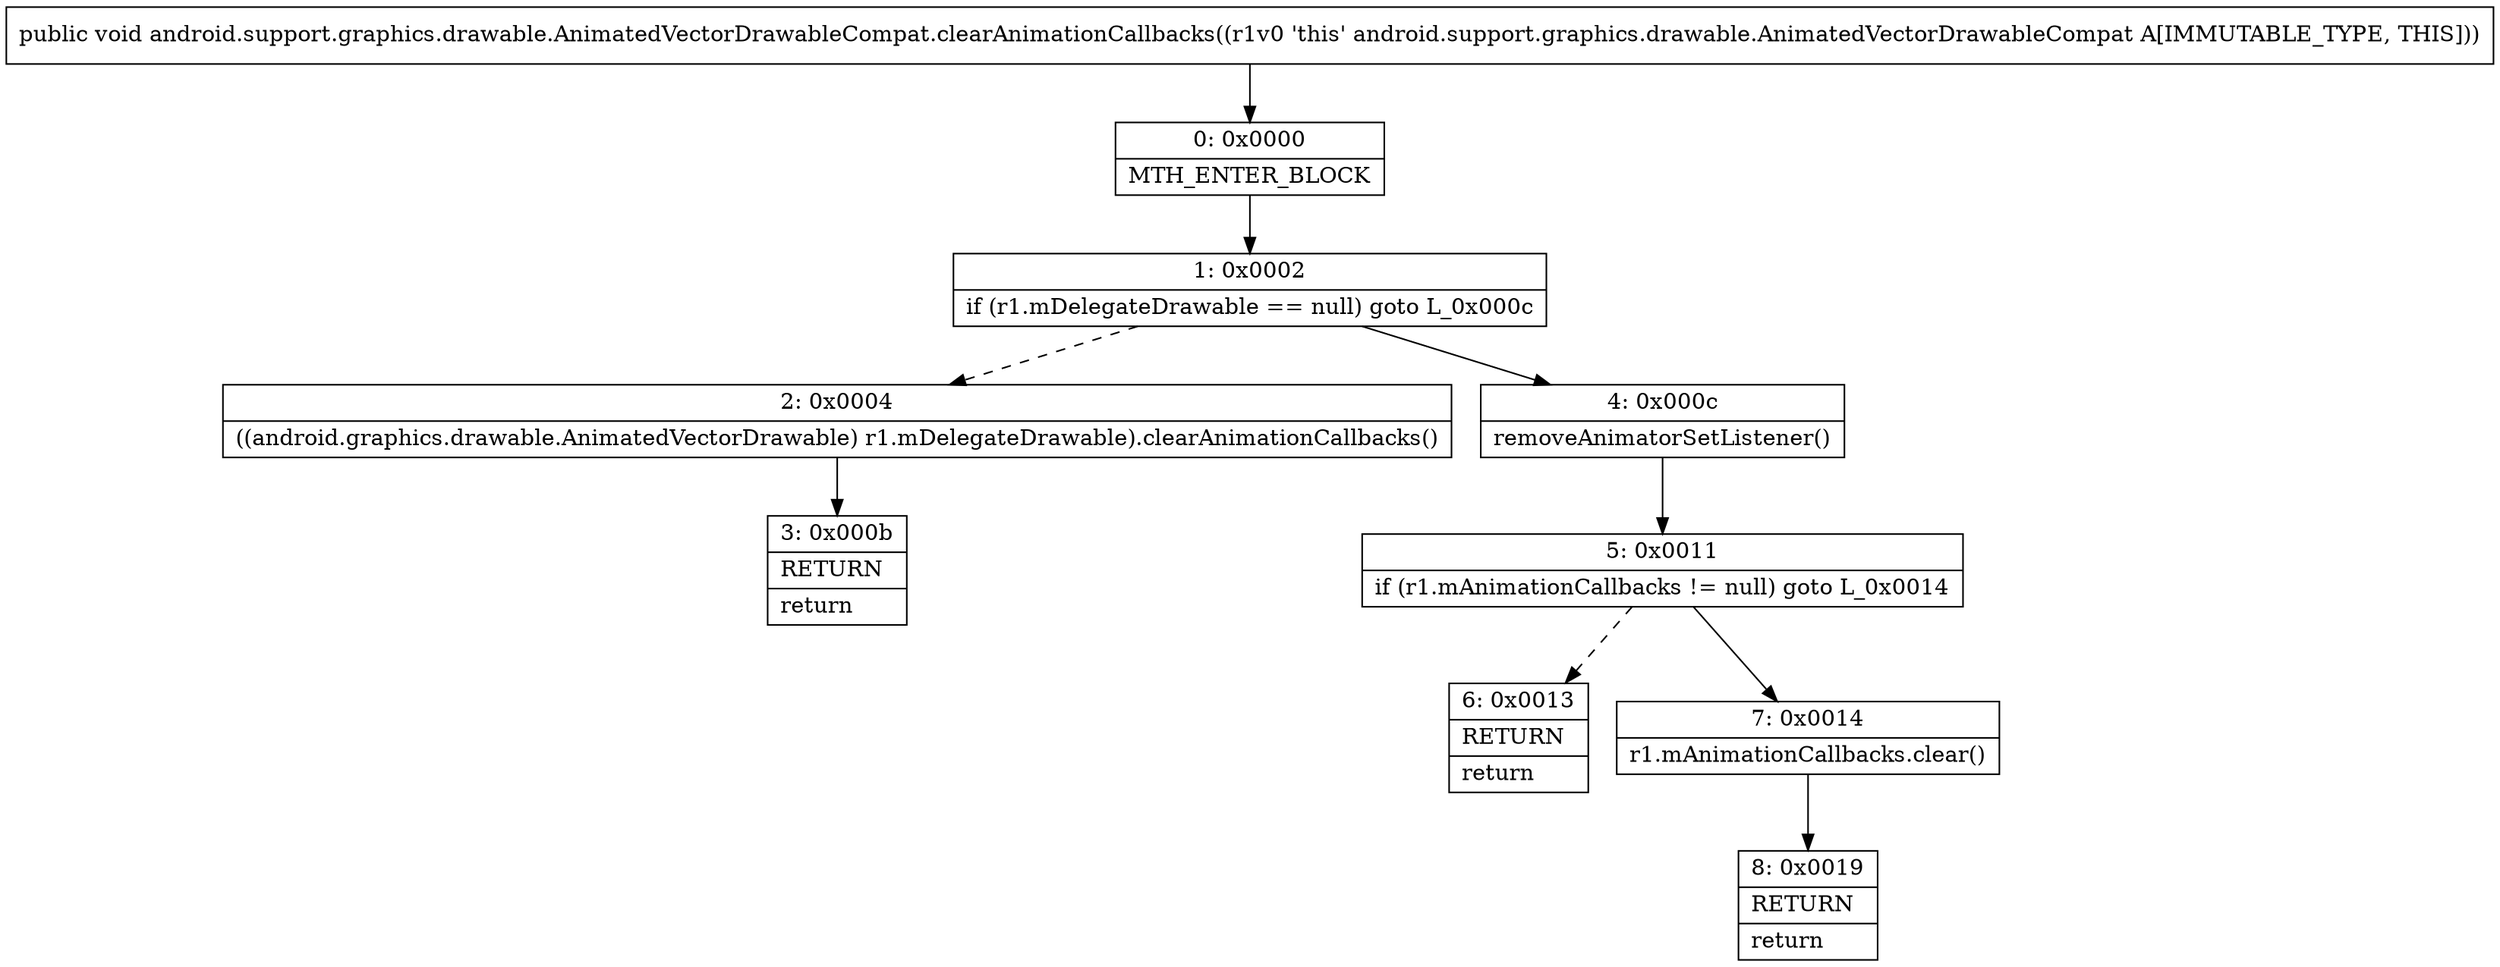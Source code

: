 digraph "CFG forandroid.support.graphics.drawable.AnimatedVectorDrawableCompat.clearAnimationCallbacks()V" {
Node_0 [shape=record,label="{0\:\ 0x0000|MTH_ENTER_BLOCK\l}"];
Node_1 [shape=record,label="{1\:\ 0x0002|if (r1.mDelegateDrawable == null) goto L_0x000c\l}"];
Node_2 [shape=record,label="{2\:\ 0x0004|((android.graphics.drawable.AnimatedVectorDrawable) r1.mDelegateDrawable).clearAnimationCallbacks()\l}"];
Node_3 [shape=record,label="{3\:\ 0x000b|RETURN\l|return\l}"];
Node_4 [shape=record,label="{4\:\ 0x000c|removeAnimatorSetListener()\l}"];
Node_5 [shape=record,label="{5\:\ 0x0011|if (r1.mAnimationCallbacks != null) goto L_0x0014\l}"];
Node_6 [shape=record,label="{6\:\ 0x0013|RETURN\l|return\l}"];
Node_7 [shape=record,label="{7\:\ 0x0014|r1.mAnimationCallbacks.clear()\l}"];
Node_8 [shape=record,label="{8\:\ 0x0019|RETURN\l|return\l}"];
MethodNode[shape=record,label="{public void android.support.graphics.drawable.AnimatedVectorDrawableCompat.clearAnimationCallbacks((r1v0 'this' android.support.graphics.drawable.AnimatedVectorDrawableCompat A[IMMUTABLE_TYPE, THIS])) }"];
MethodNode -> Node_0;
Node_0 -> Node_1;
Node_1 -> Node_2[style=dashed];
Node_1 -> Node_4;
Node_2 -> Node_3;
Node_4 -> Node_5;
Node_5 -> Node_6[style=dashed];
Node_5 -> Node_7;
Node_7 -> Node_8;
}

